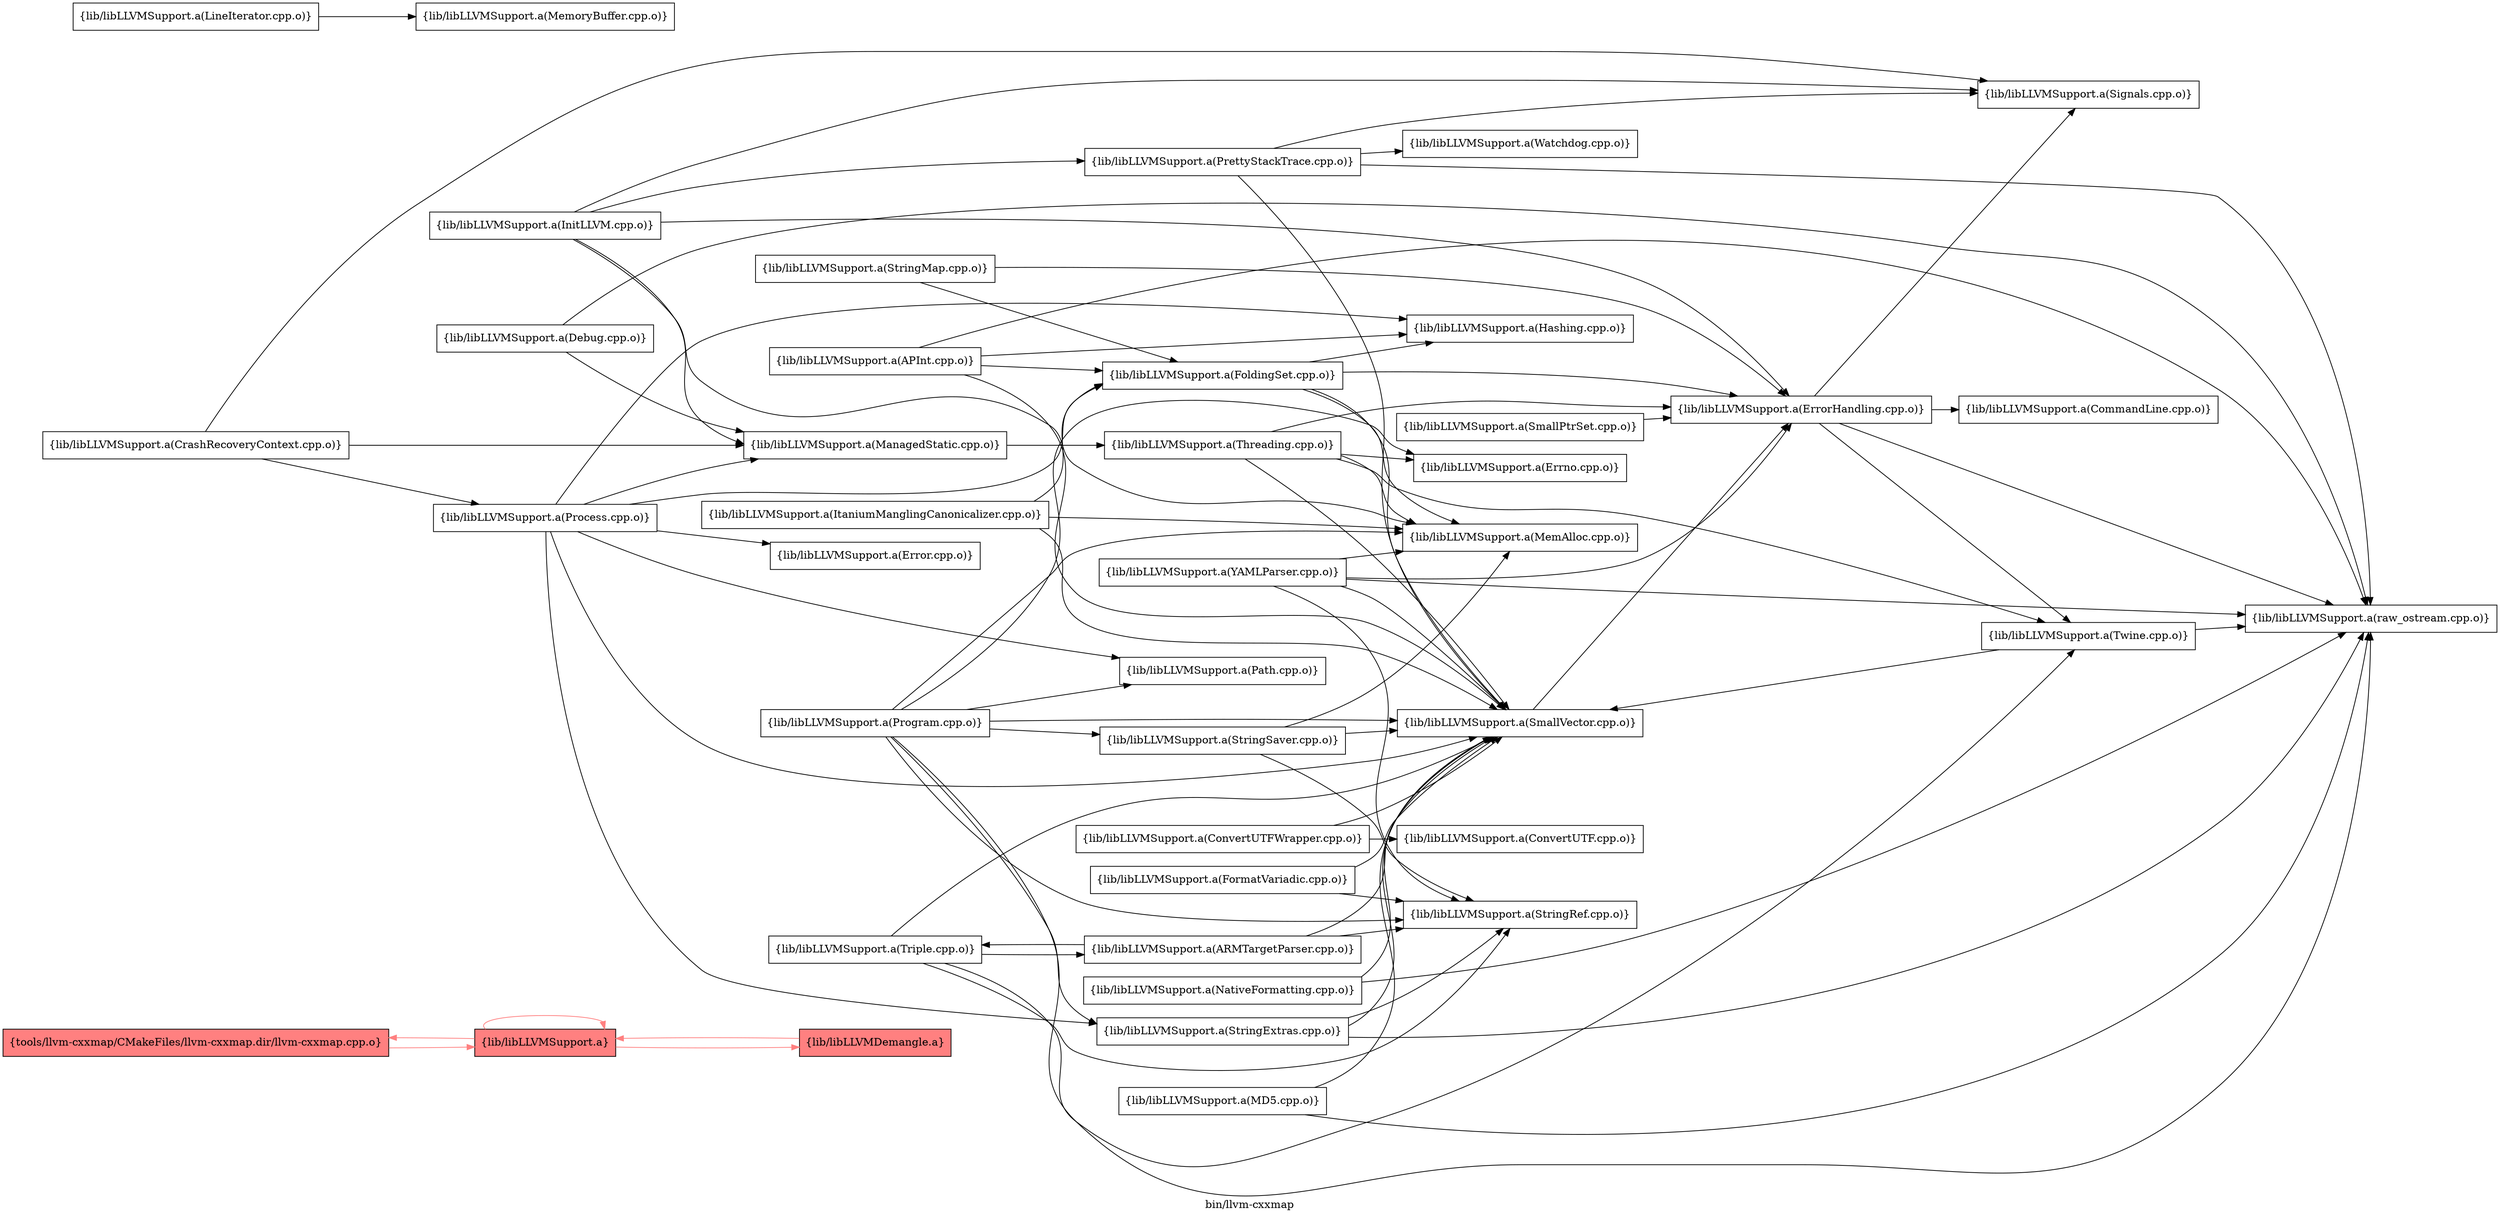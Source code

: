 digraph "bin/llvm-cxxmap" {
	label="bin/llvm-cxxmap";
	rankdir="LR"
	{ rank=same; Node0x55ee63ea9268;  }
	{ rank=same; Node0x55ee63ea6ec8;  }

	Node0x55ee63ea9268 [shape=record,shape=box,style=filled,fillcolor="1.000000 0.5 1",group=1,label="{tools/llvm-cxxmap/CMakeFiles/llvm-cxxmap.dir/llvm-cxxmap.cpp.o}"];
	Node0x55ee63ea9268 -> Node0x55ee63ea6ec8[color="1.000000 0.5 1"];
	Node0x55ee63ea6ec8 [shape=record,shape=box,style=filled,fillcolor="1.000000 0.5 1",group=1,label="{lib/libLLVMSupport.a}"];
	Node0x55ee63ea6ec8 -> Node0x55ee63ea9268[color="1.000000 0.5 1"];
	Node0x55ee63ea6ec8 -> Node0x55ee63ea6ec8[color="1.000000 0.5 1"];
	Node0x55ee63ea6ec8 -> Node0x55ee63ea7dc8[color="1.000000 0.5 1"];
	Node0x55ee63ea90d8 [shape=record,shape=box,group=0,label="{lib/libLLVMSupport.a(ConvertUTFWrapper.cpp.o)}"];
	Node0x55ee63ea90d8 -> Node0x55ee63ea9308;
	Node0x55ee63ea90d8 -> Node0x55ee63ea7508;
	Node0x55ee63ea9308 [shape=record,shape=box,group=0,label="{lib/libLLVMSupport.a(ConvertUTF.cpp.o)}"];
	Node0x55ee63ea7508 [shape=record,shape=box,group=0,label="{lib/libLLVMSupport.a(SmallVector.cpp.o)}"];
	Node0x55ee63ea7508 -> Node0x55ee63ea80e8;
	Node0x55ee63ea80e8 [shape=record,shape=box,group=0,label="{lib/libLLVMSupport.a(ErrorHandling.cpp.o)}"];
	Node0x55ee63ea80e8 -> Node0x55ee63ea7058;
	Node0x55ee63ea80e8 -> Node0x55ee63ea8318;
	Node0x55ee63ea80e8 -> Node0x55ee63ea7558;
	Node0x55ee63ea80e8 -> Node0x55ee63ea8f48;
	Node0x55ee63ea7058 [shape=record,shape=box,group=0,label="{lib/libLLVMSupport.a(CommandLine.cpp.o)}"];
	Node0x55ee63ea8318 [shape=record,shape=box,group=0,label="{lib/libLLVMSupport.a(Twine.cpp.o)}"];
	Node0x55ee63ea8318 -> Node0x55ee63ea7508;
	Node0x55ee63ea8318 -> Node0x55ee63ea7558;
	Node0x55ee63ea7558 [shape=record,shape=box,group=0,label="{lib/libLLVMSupport.a(raw_ostream.cpp.o)}"];
	Node0x55ee63ea8f48 [shape=record,shape=box,group=0,label="{lib/libLLVMSupport.a(Signals.cpp.o)}"];
	Node0x55ee63ea79b8 [shape=record,shape=box,group=0,label="{lib/libLLVMSupport.a(Debug.cpp.o)}"];
	Node0x55ee63ea79b8 -> Node0x55ee63ea89a8;
	Node0x55ee63ea79b8 -> Node0x55ee63ea7558;
	Node0x55ee63ea89a8 [shape=record,shape=box,group=0,label="{lib/libLLVMSupport.a(ManagedStatic.cpp.o)}"];
	Node0x55ee63ea89a8 -> Node0x55ee63ea88b8;
	Node0x55ee63ea84f8 [shape=record,shape=box,group=0,label="{lib/libLLVMSupport.a(InitLLVM.cpp.o)}"];
	Node0x55ee63ea84f8 -> Node0x55ee63ea80e8;
	Node0x55ee63ea84f8 -> Node0x55ee63ea89a8;
	Node0x55ee63ea84f8 -> Node0x55ee63ea8368;
	Node0x55ee63ea84f8 -> Node0x55ee63ea7b98;
	Node0x55ee63ea84f8 -> Node0x55ee63ea8f48;
	Node0x55ee63ea8368 [shape=record,shape=box,group=0,label="{lib/libLLVMSupport.a(MemAlloc.cpp.o)}"];
	Node0x55ee63ea7b98 [shape=record,shape=box,group=0,label="{lib/libLLVMSupport.a(PrettyStackTrace.cpp.o)}"];
	Node0x55ee63ea7b98 -> Node0x55ee63ea7508;
	Node0x55ee63ea7b98 -> Node0x55ee63ea7558;
	Node0x55ee63ea7b98 -> Node0x55ee63ea8f48;
	Node0x55ee63ea7b98 -> Node0x55ee63ea7af8;
	Node0x55ee63ea9178 [shape=record,shape=box,group=0,label="{lib/libLLVMSupport.a(ItaniumManglingCanonicalizer.cpp.o)}"];
	Node0x55ee63ea9178 -> Node0x55ee63ea7738;
	Node0x55ee63ea9178 -> Node0x55ee63ea8368;
	Node0x55ee63ea9178 -> Node0x55ee63ea7508;
	Node0x55ee63ea7738 [shape=record,shape=box,group=0,label="{lib/libLLVMSupport.a(FoldingSet.cpp.o)}"];
	Node0x55ee63ea7738 -> Node0x55ee63ea80e8;
	Node0x55ee63ea7738 -> Node0x55ee63ea6f68;
	Node0x55ee63ea7738 -> Node0x55ee63ea8368;
	Node0x55ee63ea7738 -> Node0x55ee63ea7508;
	Node0x55ee63ea7dc8 [shape=record,shape=box,style=filled,fillcolor="1.000000 0.5 1",group=1,label="{lib/libLLVMDemangle.a}"];
	Node0x55ee63ea7dc8 -> Node0x55ee63ea6ec8[color="1.000000 0.5 1"];
	Node0x55ee63ea6f68 [shape=record,shape=box,group=0,label="{lib/libLLVMSupport.a(Hashing.cpp.o)}"];
	Node0x55ee63ea7e18 [shape=record,shape=box,group=0,label="{lib/libLLVMSupport.a(LineIterator.cpp.o)}"];
	Node0x55ee63ea7e18 -> Node0x55ee63ea8f98;
	Node0x55ee63ea8f98 [shape=record,shape=box,group=0,label="{lib/libLLVMSupport.a(MemoryBuffer.cpp.o)}"];
	Node0x55ee63ea88b8 [shape=record,shape=box,group=0,label="{lib/libLLVMSupport.a(Threading.cpp.o)}"];
	Node0x55ee63ea88b8 -> Node0x55ee63ea80e8;
	Node0x55ee63ea88b8 -> Node0x55ee63ea8368;
	Node0x55ee63ea88b8 -> Node0x55ee63ea7508;
	Node0x55ee63ea88b8 -> Node0x55ee63ea8318;
	Node0x55ee63ea88b8 -> Node0x55ee63ea7328;
	Node0x55ee63ea7af8 [shape=record,shape=box,group=0,label="{lib/libLLVMSupport.a(Watchdog.cpp.o)}"];
	Node0x55ee63ea8c28 [shape=record,shape=box,group=0,label="{lib/libLLVMSupport.a(SmallPtrSet.cpp.o)}"];
	Node0x55ee63ea8c28 -> Node0x55ee63ea80e8;
	Node0x55ee63ea7238 [shape=record,shape=box,group=0,label="{lib/libLLVMSupport.a(StringMap.cpp.o)}"];
	Node0x55ee63ea7238 -> Node0x55ee63ea80e8;
	Node0x55ee63ea7238 -> Node0x55ee63ea7738;
	Node0x55ee63ea7a08 [shape=record,shape=box,group=0,label="{lib/libLLVMSupport.a(StringSaver.cpp.o)}"];
	Node0x55ee63ea7a08 -> Node0x55ee63ea8368;
	Node0x55ee63ea7a08 -> Node0x55ee63ea7508;
	Node0x55ee63ea7a08 -> Node0x55ee63ea89f8;
	Node0x55ee63ea89f8 [shape=record,shape=box,group=0,label="{lib/libLLVMSupport.a(StringRef.cpp.o)}"];
	Node0x55ee63ea9038 [shape=record,shape=box,group=0,label="{lib/libLLVMSupport.a(APInt.cpp.o)}"];
	Node0x55ee63ea9038 -> Node0x55ee63ea7738;
	Node0x55ee63ea9038 -> Node0x55ee63ea6f68;
	Node0x55ee63ea9038 -> Node0x55ee63ea7508;
	Node0x55ee63ea9038 -> Node0x55ee63ea7558;
	Node0x55ee63ea7eb8 [shape=record,shape=box,group=0,label="{lib/libLLVMSupport.a(Triple.cpp.o)}"];
	Node0x55ee63ea7eb8 -> Node0x55ee63ea7508;
	Node0x55ee63ea7eb8 -> Node0x55ee63ea89f8;
	Node0x55ee63ea7eb8 -> Node0x55ee63ea7be8;
	Node0x55ee63ea7eb8 -> Node0x55ee63ea8318;
	Node0x55ee63ea7be8 [shape=record,shape=box,group=0,label="{lib/libLLVMSupport.a(ARMTargetParser.cpp.o)}"];
	Node0x55ee63ea7be8 -> Node0x55ee63ea7508;
	Node0x55ee63ea7be8 -> Node0x55ee63ea89f8;
	Node0x55ee63ea7be8 -> Node0x55ee63ea7eb8;
	Node0x55ee63ea8908 [shape=record,shape=box,group=0,label="{lib/libLLVMSupport.a(YAMLParser.cpp.o)}"];
	Node0x55ee63ea8908 -> Node0x55ee63ea80e8;
	Node0x55ee63ea8908 -> Node0x55ee63ea8368;
	Node0x55ee63ea8908 -> Node0x55ee63ea7508;
	Node0x55ee63ea8908 -> Node0x55ee63ea89f8;
	Node0x55ee63ea8908 -> Node0x55ee63ea7558;
	Node0x55ee63ea72d8 [shape=record,shape=box,group=0,label="{lib/libLLVMSupport.a(NativeFormatting.cpp.o)}"];
	Node0x55ee63ea72d8 -> Node0x55ee63ea7508;
	Node0x55ee63ea72d8 -> Node0x55ee63ea7558;
	Node0x55ee63ea8e58 [shape=record,shape=box,group=0,label="{lib/libLLVMSupport.a(FormatVariadic.cpp.o)}"];
	Node0x55ee63ea8e58 -> Node0x55ee63ea7508;
	Node0x55ee63ea8e58 -> Node0x55ee63ea89f8;
	Node0x55ee63ea7c88 [shape=record,shape=box,group=0,label="{lib/libLLVMSupport.a(MD5.cpp.o)}"];
	Node0x55ee63ea7c88 -> Node0x55ee63ea7508;
	Node0x55ee63ea7c88 -> Node0x55ee63ea7558;
	Node0x55ee63ea8598 [shape=record,shape=box,group=0,label="{lib/libLLVMSupport.a(Process.cpp.o)}"];
	Node0x55ee63ea8598 -> Node0x55ee63ea8a98;
	Node0x55ee63ea8598 -> Node0x55ee63ea7738;
	Node0x55ee63ea8598 -> Node0x55ee63ea6f68;
	Node0x55ee63ea8598 -> Node0x55ee63ea89a8;
	Node0x55ee63ea8598 -> Node0x55ee63ea7508;
	Node0x55ee63ea8598 -> Node0x55ee63ea7f58;
	Node0x55ee63ea8598 -> Node0x55ee63ea7918;
	Node0x55ee63ea8a98 [shape=record,shape=box,group=0,label="{lib/libLLVMSupport.a(Error.cpp.o)}"];
	Node0x55ee63ea7f58 [shape=record,shape=box,group=0,label="{lib/libLLVMSupport.a(Path.cpp.o)}"];
	Node0x55ee63ea7918 [shape=record,shape=box,group=0,label="{lib/libLLVMSupport.a(StringExtras.cpp.o)}"];
	Node0x55ee63ea7918 -> Node0x55ee63ea7508;
	Node0x55ee63ea7918 -> Node0x55ee63ea89f8;
	Node0x55ee63ea7918 -> Node0x55ee63ea7558;
	Node0x55ee63ea9218 [shape=record,shape=box,group=0,label="{lib/libLLVMSupport.a(CrashRecoveryContext.cpp.o)}"];
	Node0x55ee63ea9218 -> Node0x55ee63ea89a8;
	Node0x55ee63ea9218 -> Node0x55ee63ea8598;
	Node0x55ee63ea9218 -> Node0x55ee63ea8f48;
	Node0x55ee63ea8048 [shape=record,shape=box,group=0,label="{lib/libLLVMSupport.a(Program.cpp.o)}"];
	Node0x55ee63ea8048 -> Node0x55ee63ea8368;
	Node0x55ee63ea8048 -> Node0x55ee63ea7508;
	Node0x55ee63ea8048 -> Node0x55ee63ea7a08;
	Node0x55ee63ea8048 -> Node0x55ee63ea89f8;
	Node0x55ee63ea8048 -> Node0x55ee63ea7558;
	Node0x55ee63ea8048 -> Node0x55ee63ea7f58;
	Node0x55ee63ea8048 -> Node0x55ee63ea7918;
	Node0x55ee63ea8048 -> Node0x55ee63ea7328;
	Node0x55ee63ea7328 [shape=record,shape=box,group=0,label="{lib/libLLVMSupport.a(Errno.cpp.o)}"];
}
